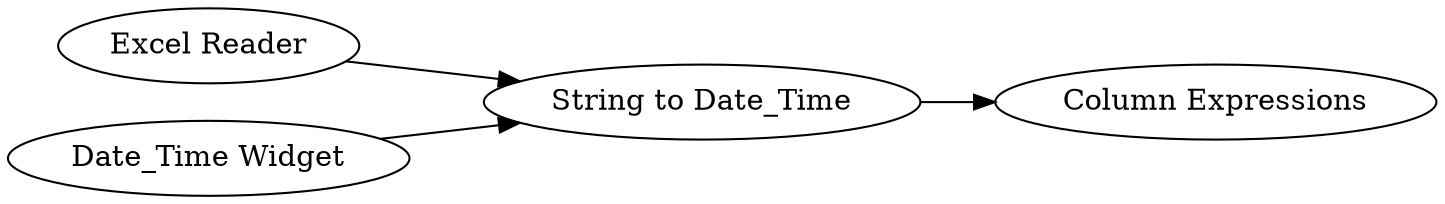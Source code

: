 digraph {
	4 -> 7
	1 -> 4
	6 -> 4
	1 [label="Excel Reader"]
	4 [label="String to Date_Time"]
	6 [label="Date_Time Widget"]
	7 [label="Column Expressions"]
	rankdir=LR
}

